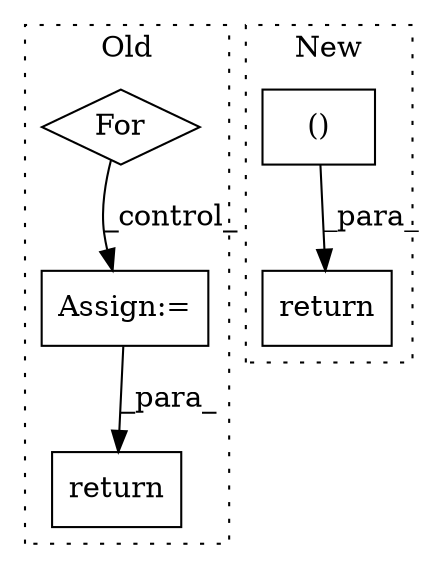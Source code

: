 digraph G {
subgraph cluster0 {
1 [label="For" a="107" s="3098,3130" l="4,14" shape="diamond"];
3 [label="Assign:=" a="68" s="3198" l="3" shape="box"];
5 [label="return" a="93" s="4911" l="7" shape="box"];
label = "Old";
style="dotted";
}
subgraph cluster1 {
2 [label="()" a="54" s="4936" l="5" shape="box"];
4 [label="return" a="93" s="4928" l="7" shape="box"];
label = "New";
style="dotted";
}
1 -> 3 [label="_control_"];
2 -> 4 [label="_para_"];
3 -> 5 [label="_para_"];
}
